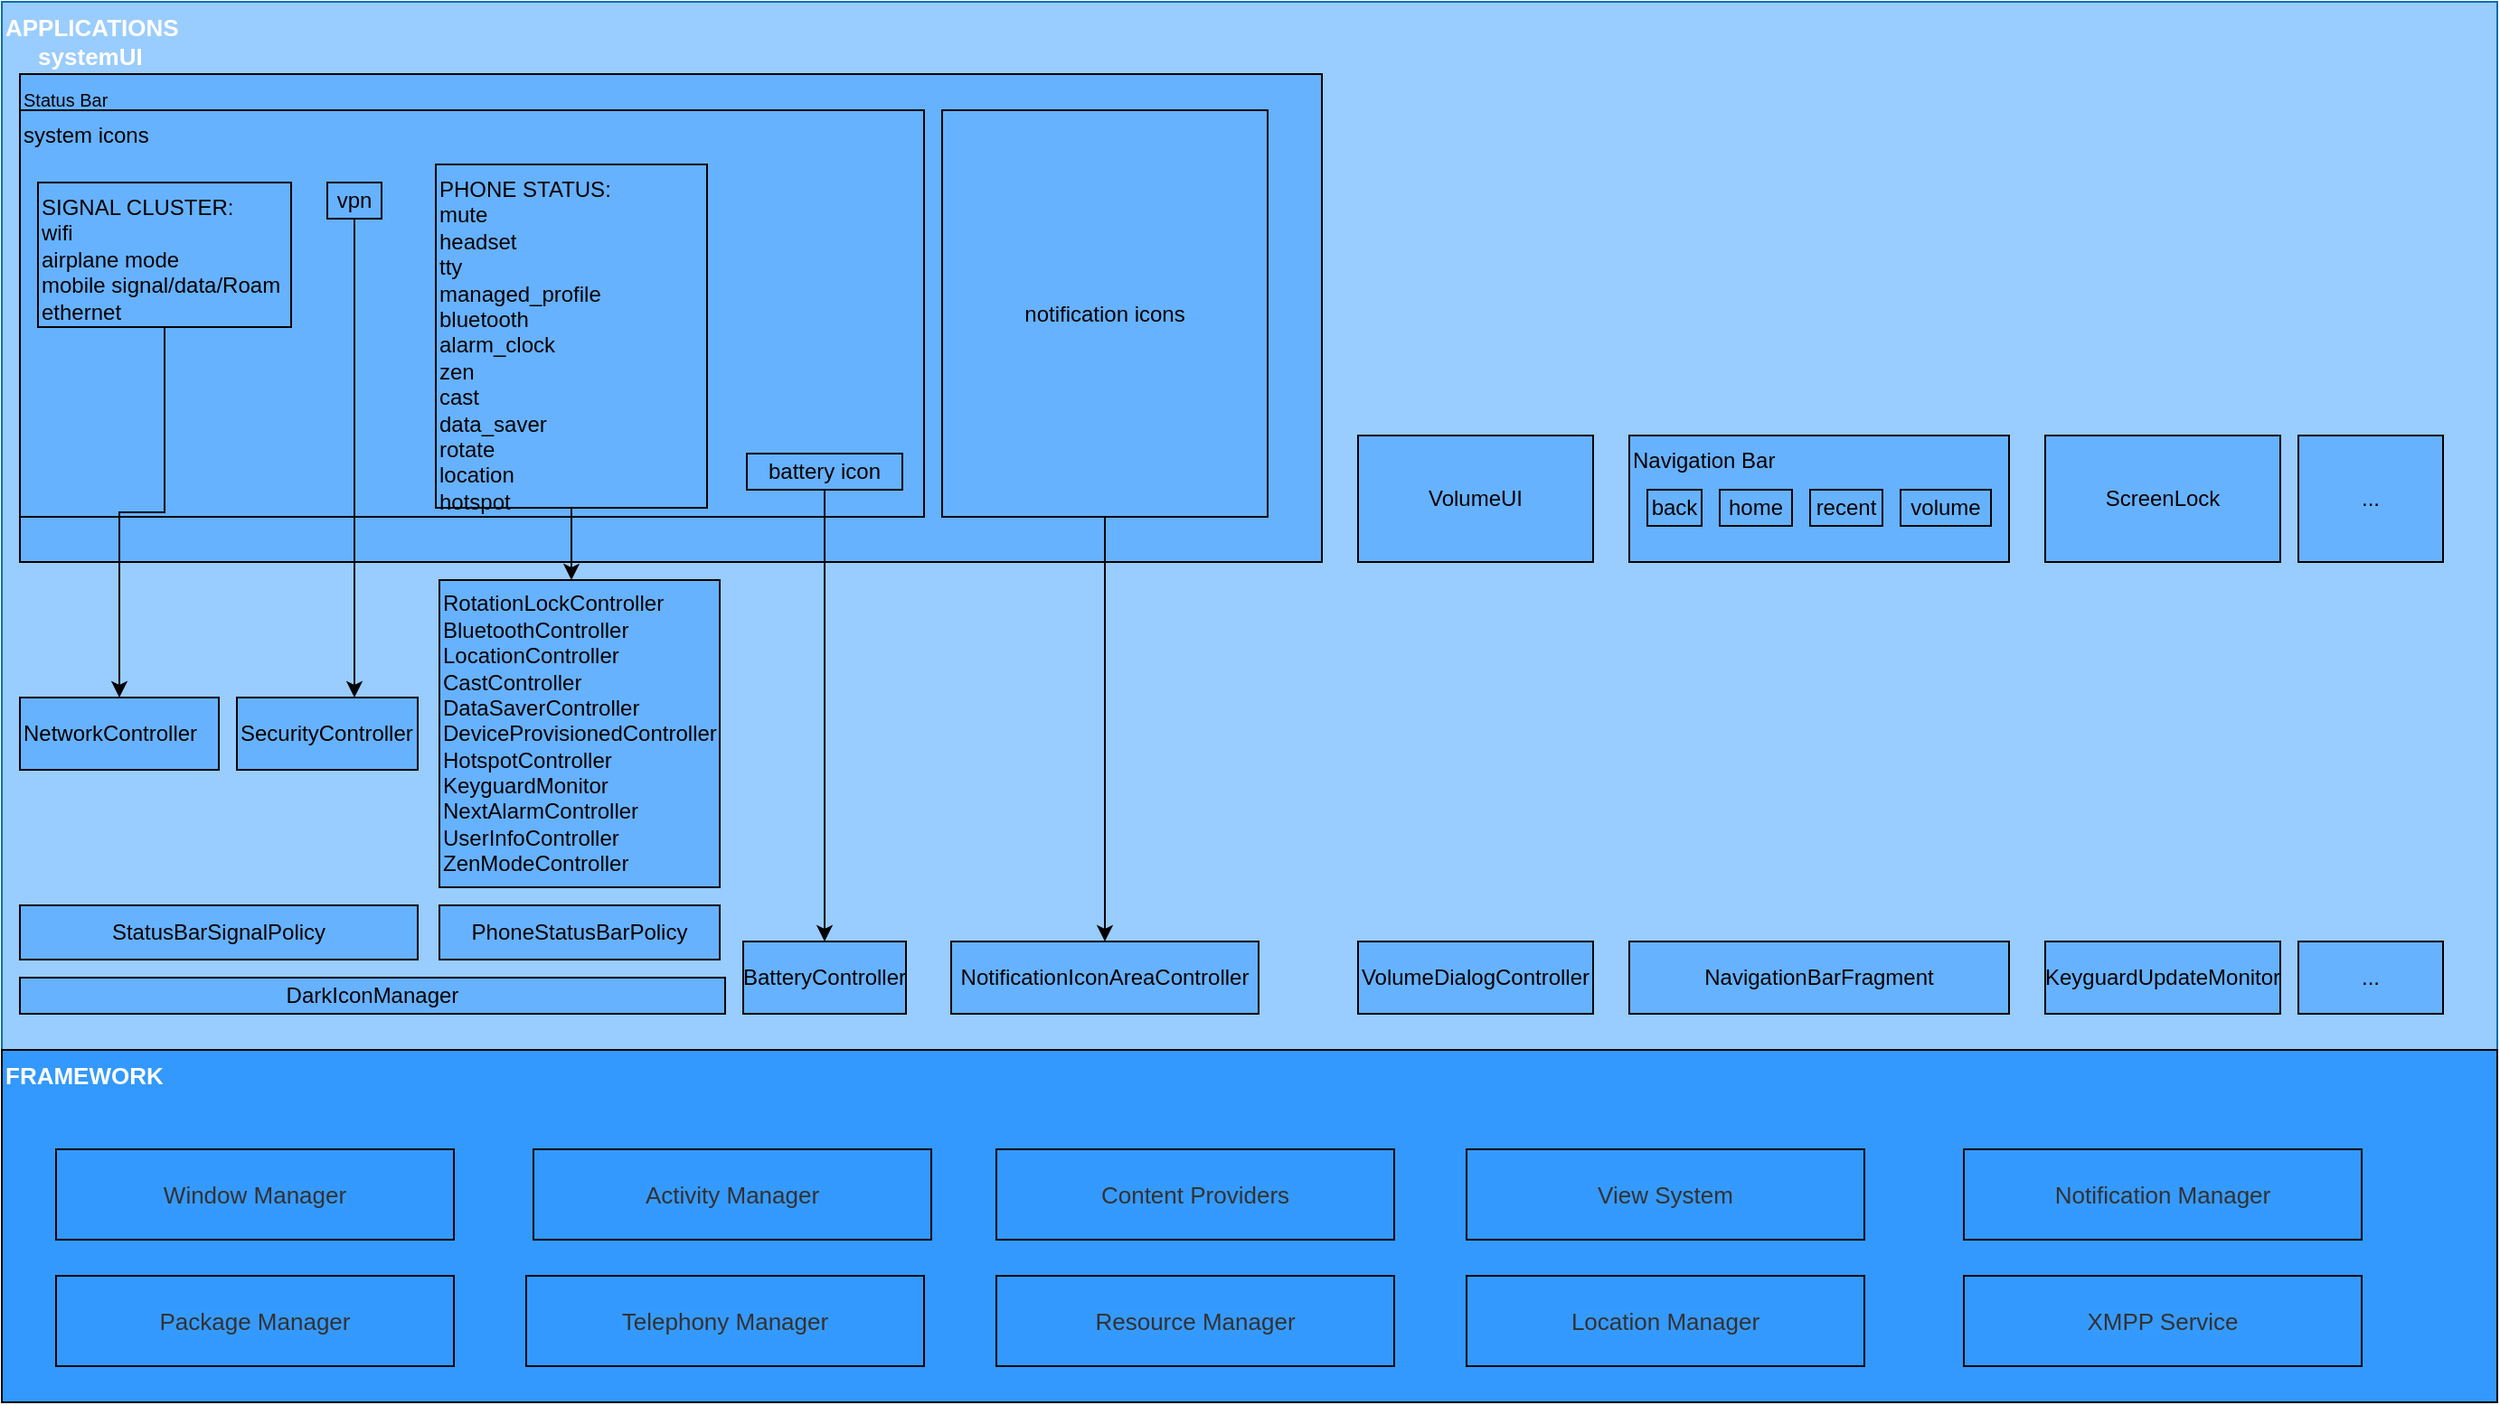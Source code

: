 <mxfile version="12.9.6" type="github"><diagram id="J5-JpRVvnVBm9uOTzned" name="第 1 页"><mxGraphModel dx="1405" dy="699" grid="1" gridSize="10" guides="1" tooltips="1" connect="1" arrows="1" fold="1" page="1" pageScale="1" pageWidth="827" pageHeight="1169" math="0" shadow="0"><root><mxCell id="0"/><mxCell id="1" parent="0"/><mxCell id="fm1ZKlOU-hcPQWfOJcdV-1" value="&lt;span style=&quot;font-size: 13px; font-weight: 700; white-space: normal; background-color: rgba(255, 255, 255, 0.01);&quot;&gt;APPLICATIONS&lt;/span&gt;&lt;div style=&quot;resize: none; outline: 0px; font-size: 13px; font-weight: 700; white-space: normal;&quot;&gt;&amp;nbsp; &amp;nbsp; &amp;nbsp;systemUI&lt;/div&gt;" style="rounded=0;whiteSpace=wrap;html=1;fillColor=#99CCFF;strokeColor=#006EAF;fontColor=#ffffff;align=left;verticalAlign=top;" parent="1" vertex="1"><mxGeometry x="10" y="20" width="1380" height="580" as="geometry"/></mxCell><mxCell id="fm1ZKlOU-hcPQWfOJcdV-2" value="&lt;font style=&quot;font-size: 10px&quot;&gt;Status Bar&lt;/font&gt;" style="rounded=0;whiteSpace=wrap;html=1;fillColor=#66B2FF;align=left;verticalAlign=top;fontColor=#000000;" parent="1" vertex="1"><mxGeometry x="20" y="60" width="720" height="270" as="geometry"/></mxCell><mxCell id="fm1ZKlOU-hcPQWfOJcdV-4" value="NetworkController" style="rounded=0;whiteSpace=wrap;html=1;fillColor=#66B2FF;fontColor=#000000;align=left;" parent="1" vertex="1"><mxGeometry x="20" y="405" width="110" height="40" as="geometry"/></mxCell><mxCell id="fm1ZKlOU-hcPQWfOJcdV-8" value="SecurityController" style="rounded=0;whiteSpace=wrap;html=1;fillColor=#66B2FF;fontColor=#000000;align=left;" parent="1" vertex="1"><mxGeometry x="140" y="405" width="100" height="40" as="geometry"/></mxCell><mxCell id="SHHwPqjziZrQwDss9Hbj-15" value="StatusBarSignalPolicy" style="rounded=0;whiteSpace=wrap;html=1;fillColor=#66B2FF;fontColor=#000000;align=center;" parent="1" vertex="1"><mxGeometry x="20" y="520" width="220" height="30" as="geometry"/></mxCell><mxCell id="SHHwPqjziZrQwDss9Hbj-25" value="PhoneStatusBarPolicy" style="rounded=0;whiteSpace=wrap;html=1;fillColor=#66B2FF;fontColor=#000000;align=center;" parent="1" vertex="1"><mxGeometry x="252" y="520" width="155" height="30" as="geometry"/></mxCell><mxCell id="SHHwPqjziZrQwDss9Hbj-26" value="RotationLockController&lt;br&gt;BluetoothController&lt;br&gt;LocationController&lt;br&gt;CastController&lt;br&gt;DataSaverController&lt;br&gt;&lt;span&gt;DeviceProvisionedController&lt;/span&gt;&lt;div&gt;HotspotController&lt;/div&gt;&lt;div&gt;KeyguardMonitor&lt;/div&gt;&lt;div&gt;NextAlarmController&lt;/div&gt;&lt;div&gt;UserInfoController&lt;/div&gt;&lt;div&gt;ZenModeController&lt;/div&gt;" style="rounded=0;whiteSpace=wrap;html=1;fillColor=#66B2FF;fontColor=#000000;align=left;" parent="1" vertex="1"><mxGeometry x="252" y="340" width="155" height="170" as="geometry"/></mxCell><mxCell id="SHHwPqjziZrQwDss9Hbj-31" value="DarkIconManager" style="rounded=0;whiteSpace=wrap;html=1;fillColor=#66B2FF;fontColor=#000000;align=center;" parent="1" vertex="1"><mxGeometry x="20" y="560" width="390" height="20" as="geometry"/></mxCell><mxCell id="SHHwPqjziZrQwDss9Hbj-39" value="system icons" style="rounded=0;whiteSpace=wrap;html=1;fillColor=#66B2FF;align=left;verticalAlign=top;fontColor=#000000;" parent="1" vertex="1"><mxGeometry x="20" y="80" width="500" height="225" as="geometry"/></mxCell><mxCell id="fm1ZKlOU-hcPQWfOJcdV-3" value="SIGNAL CLUSTER:&lt;br&gt;wifi&amp;nbsp; &amp;nbsp;&lt;br&gt;airplane mode&amp;nbsp; &amp;nbsp;&lt;br&gt;mobile signal/data/Roam&lt;br&gt;ethernet" style="rounded=0;whiteSpace=wrap;html=1;fillColor=#66B2FF;fontColor=#000000;align=left;verticalAlign=top;" parent="1" vertex="1"><mxGeometry x="30" y="120" width="140" height="80" as="geometry"/></mxCell><mxCell id="fm1ZKlOU-hcPQWfOJcdV-7" value="vpn" style="rounded=0;whiteSpace=wrap;html=1;fillColor=#66B2FF;fontColor=#000000;align=center;" parent="1" vertex="1"><mxGeometry x="190" y="120" width="30" height="20" as="geometry"/></mxCell><mxCell id="SHHwPqjziZrQwDss9Hbj-21" style="edgeStyle=orthogonalEdgeStyle;rounded=0;orthogonalLoop=1;jettySize=auto;html=1;entryX=0.5;entryY=0;entryDx=0;entryDy=0;" parent="1" source="fm1ZKlOU-hcPQWfOJcdV-3" target="fm1ZKlOU-hcPQWfOJcdV-4" edge="1"><mxGeometry relative="1" as="geometry"/></mxCell><mxCell id="SHHwPqjziZrQwDss9Hbj-1" style="edgeStyle=orthogonalEdgeStyle;rounded=0;orthogonalLoop=1;jettySize=auto;html=1;" parent="1" source="fm1ZKlOU-hcPQWfOJcdV-7" target="fm1ZKlOU-hcPQWfOJcdV-8" edge="1"><mxGeometry relative="1" as="geometry"><Array as="points"><mxPoint x="205" y="260"/><mxPoint x="205" y="260"/></Array></mxGeometry></mxCell><mxCell id="SHHwPqjziZrQwDss9Hbj-40" style="edgeStyle=orthogonalEdgeStyle;rounded=0;orthogonalLoop=1;jettySize=auto;html=1;exitX=0.5;exitY=1;exitDx=0;exitDy=0;" parent="1" source="fm1ZKlOU-hcPQWfOJcdV-2" target="fm1ZKlOU-hcPQWfOJcdV-2" edge="1"><mxGeometry relative="1" as="geometry"/></mxCell><mxCell id="SHHwPqjziZrQwDss9Hbj-43" style="edgeStyle=orthogonalEdgeStyle;rounded=0;orthogonalLoop=1;jettySize=auto;html=1;" parent="1" source="SHHwPqjziZrQwDss9Hbj-13" target="SHHwPqjziZrQwDss9Hbj-26" edge="1"><mxGeometry relative="1" as="geometry"><Array as="points"><mxPoint x="330" y="300"/><mxPoint x="330" y="300"/></Array></mxGeometry></mxCell><mxCell id="SHHwPqjziZrQwDss9Hbj-13" value="PHONE STATUS:&lt;span&gt;&lt;br&gt;mute&lt;/span&gt;&lt;br&gt;&lt;div&gt;headset&lt;/div&gt;&lt;div&gt;tty&lt;/div&gt;&lt;div&gt;managed_profile&lt;/div&gt;&lt;div&gt;bluetooth&lt;/div&gt;&lt;div&gt;alarm_clock&lt;/div&gt;&lt;div&gt;zen&lt;/div&gt;&lt;div&gt;cast&lt;/div&gt;&lt;div&gt;data_saver&lt;/div&gt;&lt;div&gt;rotate&lt;/div&gt;&lt;div&gt;location&lt;/div&gt;&lt;div&gt;hotspot&lt;/div&gt;" style="rounded=0;whiteSpace=wrap;html=1;fillColor=#66B2FF;align=left;verticalAlign=top;fontColor=#000000;" parent="1" vertex="1"><mxGeometry x="250" y="110" width="150" height="190" as="geometry"/></mxCell><mxCell id="SHHwPqjziZrQwDss9Hbj-52" value="" style="group" parent="1" vertex="1" connectable="0"><mxGeometry x="910" y="260" width="210" height="320" as="geometry"/></mxCell><mxCell id="SHHwPqjziZrQwDss9Hbj-2" value="Navigation Bar" style="rounded=0;whiteSpace=wrap;html=1;fillColor=#66B2FF;align=left;verticalAlign=top;fontColor=#000000;" parent="SHHwPqjziZrQwDss9Hbj-52" vertex="1"><mxGeometry width="210" height="70" as="geometry"/></mxCell><mxCell id="SHHwPqjziZrQwDss9Hbj-4" value="back" style="rounded=0;whiteSpace=wrap;html=1;fillColor=#66B2FF;fontColor=#000000;align=center;" parent="SHHwPqjziZrQwDss9Hbj-52" vertex="1"><mxGeometry x="10" y="30" width="30" height="20" as="geometry"/></mxCell><mxCell id="SHHwPqjziZrQwDss9Hbj-5" value="home" style="rounded=0;whiteSpace=wrap;html=1;fillColor=#66B2FF;fontColor=#000000;align=center;" parent="SHHwPqjziZrQwDss9Hbj-52" vertex="1"><mxGeometry x="50" y="30" width="40" height="20" as="geometry"/></mxCell><mxCell id="SHHwPqjziZrQwDss9Hbj-6" value="recent" style="rounded=0;whiteSpace=wrap;html=1;fillColor=#66B2FF;fontColor=#000000;align=center;" parent="SHHwPqjziZrQwDss9Hbj-52" vertex="1"><mxGeometry x="100" y="30" width="40" height="20" as="geometry"/></mxCell><mxCell id="SHHwPqjziZrQwDss9Hbj-7" value="volume" style="rounded=0;whiteSpace=wrap;html=1;fillColor=#66B2FF;fontColor=#000000;align=center;" parent="SHHwPqjziZrQwDss9Hbj-52" vertex="1"><mxGeometry x="150" y="30" width="50" height="20" as="geometry"/></mxCell><mxCell id="SHHwPqjziZrQwDss9Hbj-10" value="NavigationBarFragment" style="rounded=0;whiteSpace=wrap;html=1;fillColor=#66B2FF;fontColor=#000000;align=center;" parent="SHHwPqjziZrQwDss9Hbj-52" vertex="1"><mxGeometry y="280" width="210" height="40" as="geometry"/></mxCell><mxCell id="SHHwPqjziZrQwDss9Hbj-53" value="" style="group" parent="1" vertex="1" connectable="0"><mxGeometry x="760" y="260" width="130" height="320" as="geometry"/></mxCell><mxCell id="SHHwPqjziZrQwDss9Hbj-49" value="VolumeUI" style="rounded=0;whiteSpace=wrap;html=1;fillColor=#66B2FF;fontColor=#000000;align=center;" parent="SHHwPqjziZrQwDss9Hbj-53" vertex="1"><mxGeometry width="130" height="70" as="geometry"/></mxCell><mxCell id="SHHwPqjziZrQwDss9Hbj-50" value="&lt;span style=&quot;text-align: left ; white-space: nowrap&quot;&gt;VolumeDialogController&lt;/span&gt;" style="rounded=0;whiteSpace=wrap;html=1;fillColor=#66B2FF;fontColor=#000000;align=center;" parent="SHHwPqjziZrQwDss9Hbj-53" vertex="1"><mxGeometry y="280" width="130" height="40" as="geometry"/></mxCell><mxCell id="SHHwPqjziZrQwDss9Hbj-59" style="edgeStyle=orthogonalEdgeStyle;rounded=0;orthogonalLoop=1;jettySize=auto;html=1;" parent="1" source="SHHwPqjziZrQwDss9Hbj-55" target="SHHwPqjziZrQwDss9Hbj-56" edge="1"><mxGeometry relative="1" as="geometry"/></mxCell><mxCell id="SHHwPqjziZrQwDss9Hbj-55" value="battery icon" style="rounded=0;whiteSpace=wrap;html=1;fillColor=#66B2FF;fontColor=#000000;align=center;" parent="1" vertex="1"><mxGeometry x="422" y="270" width="86" height="20" as="geometry"/></mxCell><mxCell id="SHHwPqjziZrQwDss9Hbj-56" value="&lt;div style=&quot;text-align: left&quot;&gt;BatteryController&lt;br&gt;&lt;/div&gt;" style="rounded=0;whiteSpace=wrap;html=1;fillColor=#66B2FF;fontColor=#000000;align=center;" parent="1" vertex="1"><mxGeometry x="420" y="540" width="90" height="40" as="geometry"/></mxCell><mxCell id="SHHwPqjziZrQwDss9Hbj-67" value="" style="group" parent="1" vertex="1" connectable="0"><mxGeometry x="1140" y="260" width="130" height="320" as="geometry"/></mxCell><mxCell id="SHHwPqjziZrQwDss9Hbj-68" value="ScreenLock" style="rounded=0;whiteSpace=wrap;html=1;fillColor=#66B2FF;fontColor=#000000;align=center;" parent="SHHwPqjziZrQwDss9Hbj-67" vertex="1"><mxGeometry width="130" height="70" as="geometry"/></mxCell><mxCell id="SHHwPqjziZrQwDss9Hbj-69" value="&lt;div style=&quot;text-align: left&quot;&gt;&lt;span style=&quot;white-space: nowrap&quot;&gt;KeyguardUpdateMonitor&lt;/span&gt;&lt;/div&gt;" style="rounded=0;whiteSpace=wrap;html=1;fillColor=#66B2FF;fontColor=#000000;align=center;" parent="SHHwPqjziZrQwDss9Hbj-67" vertex="1"><mxGeometry y="280" width="130" height="40" as="geometry"/></mxCell><mxCell id="SHHwPqjziZrQwDss9Hbj-86" value="" style="group" parent="1" vertex="1" connectable="0"><mxGeometry x="10" y="600" width="1380" height="195" as="geometry"/></mxCell><mxCell id="SHHwPqjziZrQwDss9Hbj-73" value="&lt;div style=&quot;resize: none ; outline: 0px ; font-size: 13px ; color: rgb(255 , 255 , 255) ; white-space: normal&quot;&gt;FRAMEWORK&amp;nbsp; &amp;nbsp;&amp;nbsp;&lt;/div&gt;" style="rounded=0;whiteSpace=wrap;html=1;align=left;verticalAlign=top;fontStyle=1;fillColor=#3399FF;" parent="SHHwPqjziZrQwDss9Hbj-86" vertex="1"><mxGeometry width="1380" height="195" as="geometry"/></mxCell><mxCell id="SHHwPqjziZrQwDss9Hbj-74" value="&lt;span style=&quot;color: rgb(50, 50, 50); font-size: 13px; white-space: normal; background-color: rgba(255, 255, 255, 0.01);&quot;&gt;Window Manager&lt;/span&gt;" style="rounded=0;whiteSpace=wrap;html=1;fillColor=#3399FF;align=center;fontStyle=0" parent="SHHwPqjziZrQwDss9Hbj-86" vertex="1"><mxGeometry x="30" y="55" width="220" height="50" as="geometry"/></mxCell><mxCell id="SHHwPqjziZrQwDss9Hbj-77" value="&lt;span style=&quot;color: rgb(50, 50, 50); font-size: 13px; background-color: rgba(255, 255, 255, 0.01);&quot;&gt;Package Manager&lt;/span&gt;" style="rounded=0;whiteSpace=wrap;html=1;fillColor=#3399FF;align=center;fontStyle=0" parent="SHHwPqjziZrQwDss9Hbj-86" vertex="1"><mxGeometry x="30" y="125" width="220" height="50" as="geometry"/></mxCell><mxCell id="SHHwPqjziZrQwDss9Hbj-78" value="&lt;span style=&quot;color: rgb(50 , 50 , 50) ; font-size: 13px ; font-weight: 400 ; background-color: rgba(255 , 255 , 255 , 0.01)&quot;&gt;Telephony Manager&lt;/span&gt;" style="rounded=0;whiteSpace=wrap;html=1;fillColor=#3399FF;align=center;fontStyle=1" parent="SHHwPqjziZrQwDss9Hbj-86" vertex="1"><mxGeometry x="290" y="125" width="220" height="50" as="geometry"/></mxCell><mxCell id="SHHwPqjziZrQwDss9Hbj-79" value="&lt;span style=&quot;color: rgb(50 , 50 , 50) ; font-size: 13px ; font-weight: 400 ; background-color: rgba(255 , 255 , 255 , 0.01)&quot;&gt;Activity Manager&lt;/span&gt;" style="rounded=0;whiteSpace=wrap;html=1;fillColor=#3399FF;align=center;fontStyle=1" parent="SHHwPqjziZrQwDss9Hbj-86" vertex="1"><mxGeometry x="294" y="55" width="220" height="50" as="geometry"/></mxCell><mxCell id="SHHwPqjziZrQwDss9Hbj-80" value="&lt;span style=&quot;color: rgb(50 , 50 , 50) ; font-size: 13px ; font-weight: 400 ; background-color: rgba(255 , 255 , 255 , 0.01)&quot;&gt;Resource Manager&lt;/span&gt;" style="rounded=0;whiteSpace=wrap;html=1;fillColor=#3399FF;align=center;fontStyle=1" parent="SHHwPqjziZrQwDss9Hbj-86" vertex="1"><mxGeometry x="550" y="125" width="220" height="50" as="geometry"/></mxCell><mxCell id="SHHwPqjziZrQwDss9Hbj-81" value="&lt;span style=&quot;color: rgb(50 , 50 , 50) ; font-size: 13px ; font-weight: 400 ; background-color: rgba(255 , 255 , 255 , 0.01)&quot;&gt;Content Providers&lt;/span&gt;" style="rounded=0;whiteSpace=wrap;html=1;fillColor=#3399FF;align=center;fontStyle=1" parent="SHHwPqjziZrQwDss9Hbj-86" vertex="1"><mxGeometry x="550" y="55" width="220" height="50" as="geometry"/></mxCell><mxCell id="SHHwPqjziZrQwDss9Hbj-82" value="&lt;span style=&quot;color: rgb(50 , 50 , 50) ; font-size: 13px ; font-weight: 400 ; background-color: rgba(255 , 255 , 255 , 0.01)&quot;&gt;Location Manager&lt;/span&gt;" style="rounded=0;whiteSpace=wrap;html=1;fillColor=#3399FF;align=center;fontStyle=1" parent="SHHwPqjziZrQwDss9Hbj-86" vertex="1"><mxGeometry x="810" y="125" width="220" height="50" as="geometry"/></mxCell><mxCell id="SHHwPqjziZrQwDss9Hbj-83" value="&lt;span style=&quot;color: rgb(50 , 50 , 50) ; font-size: 13px ; font-weight: 400 ; background-color: rgba(255 , 255 , 255 , 0.01)&quot;&gt;View System&lt;/span&gt;" style="rounded=0;whiteSpace=wrap;html=1;fillColor=#3399FF;align=center;fontStyle=1" parent="SHHwPqjziZrQwDss9Hbj-86" vertex="1"><mxGeometry x="810" y="55" width="220" height="50" as="geometry"/></mxCell><mxCell id="SHHwPqjziZrQwDss9Hbj-84" value="&lt;span style=&quot;color: rgb(50 , 50 , 50) ; font-size: 13px ; font-weight: 400 ; background-color: rgba(255 , 255 , 255 , 0.01)&quot;&gt;XMPP Service&lt;/span&gt;" style="rounded=0;whiteSpace=wrap;html=1;fillColor=#3399FF;align=center;fontStyle=1" parent="SHHwPqjziZrQwDss9Hbj-86" vertex="1"><mxGeometry x="1085" y="125" width="220" height="50" as="geometry"/></mxCell><mxCell id="SHHwPqjziZrQwDss9Hbj-85" value="&lt;span style=&quot;color: rgb(50 , 50 , 50) ; font-size: 13px ; font-weight: 400 ; background-color: rgba(255 , 255 , 255 , 0.01)&quot;&gt;Notification Manager&lt;/span&gt;" style="rounded=0;whiteSpace=wrap;html=1;fillColor=#3399FF;align=center;fontStyle=1" parent="SHHwPqjziZrQwDss9Hbj-86" vertex="1"><mxGeometry x="1085" y="55" width="220" height="50" as="geometry"/></mxCell><mxCell id="SHHwPqjziZrQwDss9Hbj-87" value="" style="group" parent="1" vertex="1" connectable="0"><mxGeometry x="1280" y="260" width="80" height="320" as="geometry"/></mxCell><mxCell id="SHHwPqjziZrQwDss9Hbj-88" value="..." style="rounded=0;whiteSpace=wrap;html=1;fillColor=#66B2FF;fontColor=#000000;align=center;" parent="SHHwPqjziZrQwDss9Hbj-87" vertex="1"><mxGeometry width="80" height="70" as="geometry"/></mxCell><mxCell id="SHHwPqjziZrQwDss9Hbj-89" value="&lt;div style=&quot;text-align: left&quot;&gt;&lt;span style=&quot;white-space: nowrap&quot;&gt;...&lt;/span&gt;&lt;/div&gt;" style="rounded=0;whiteSpace=wrap;html=1;fillColor=#66B2FF;fontColor=#000000;align=center;" parent="SHHwPqjziZrQwDss9Hbj-87" vertex="1"><mxGeometry y="280" width="80" height="40" as="geometry"/></mxCell><mxCell id="SHHwPqjziZrQwDss9Hbj-12" value="NotificationIconAreaController" style="rounded=0;whiteSpace=wrap;html=1;fillColor=#66B2FF;fontColor=#000000;align=center;" parent="1" vertex="1"><mxGeometry x="535" y="540" width="170" height="40" as="geometry"/></mxCell><mxCell id="SHHwPqjziZrQwDss9Hbj-47" style="edgeStyle=orthogonalEdgeStyle;rounded=0;orthogonalLoop=1;jettySize=auto;html=1;entryX=0.5;entryY=0;entryDx=0;entryDy=0;" parent="1" source="SHHwPqjziZrQwDss9Hbj-36" target="SHHwPqjziZrQwDss9Hbj-12" edge="1"><mxGeometry relative="1" as="geometry"/></mxCell><mxCell id="SHHwPqjziZrQwDss9Hbj-36" value="notification icons" style="rounded=0;whiteSpace=wrap;html=1;fillColor=#66B2FF;fontColor=#000000;align=center;" parent="1" vertex="1"><mxGeometry x="530" y="80" width="180" height="225" as="geometry"/></mxCell></root></mxGraphModel></diagram></mxfile>